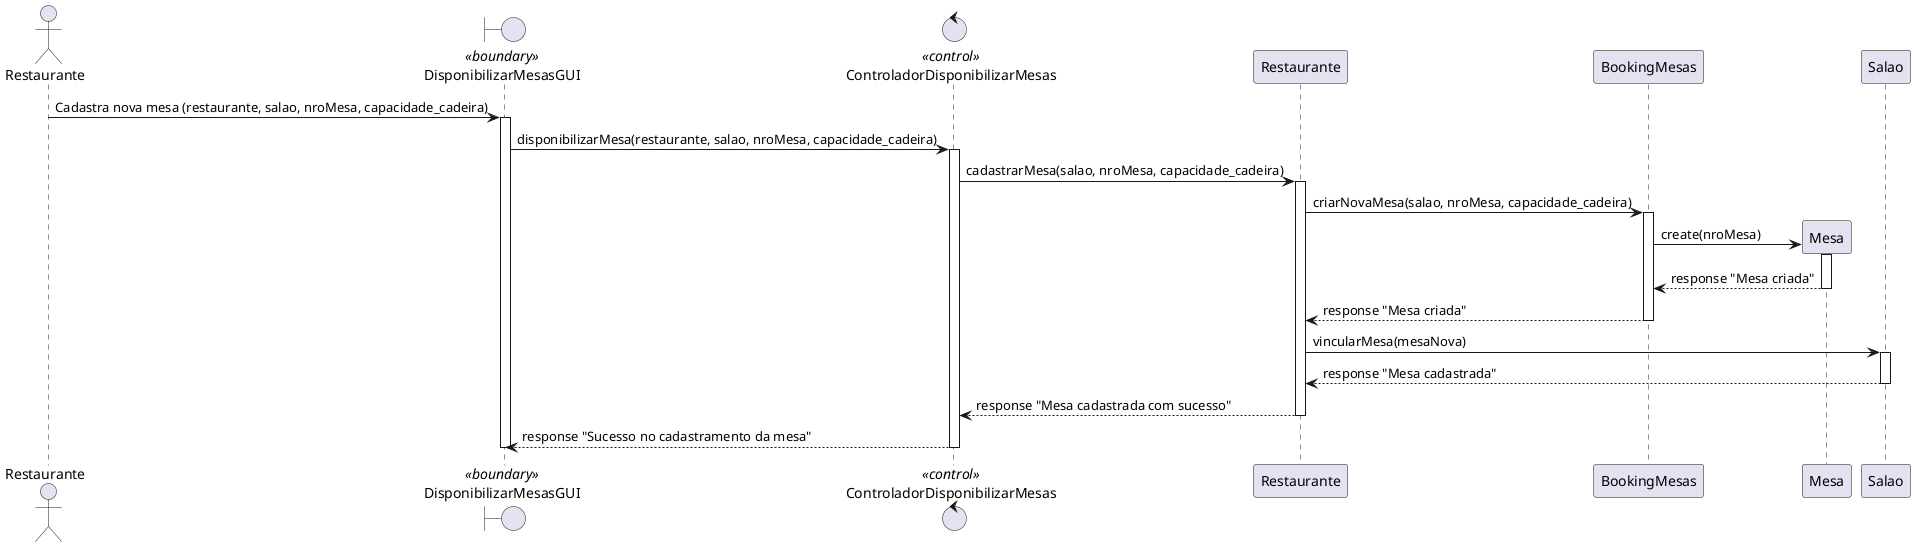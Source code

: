@startuml

    actor Restaurante as ator_restaurante
    boundary DisponibilizarMesasGUI as fronteira <<boundary>>
    control ControladorDisponibilizarMesas as controller <<control>>
    participant Restaurante as class_restaurante
    participant BookingMesas as book 
    participant Mesa
    participant Salao
     

    ator_restaurante -> fronteira : Cadastra nova mesa (restaurante, salao, nroMesa, capacidade_cadeira)
    activate fronteira
    fronteira -> controller :  disponibilizarMesa(restaurante, salao, nroMesa, capacidade_cadeira)
    activate controller

    controller -> class_restaurante : cadastrarMesa(salao, nroMesa, capacidade_cadeira)
    activate class_restaurante

    class_restaurante -> book : criarNovaMesa(salao, nroMesa, capacidade_cadeira)
    activate book
    book -> Mesa **: create(nroMesa)
    activate Mesa
    Mesa --> book : response "Mesa criada"
    deactivate Mesa
    book --> class_restaurante : response "Mesa criada"
    deactivate book

    class_restaurante -> Salao : vincularMesa(mesaNova)
    activate Salao
    Salao --> class_restaurante : response "Mesa cadastrada"
    deactivate Salao

    class_restaurante --> controller : response "Mesa cadastrada com sucesso"
    deactivate class_restaurante

    controller --> fronteira : response "Sucesso no cadastramento da mesa"

    deactivate controller
    deactivate fronteira

@enduml
